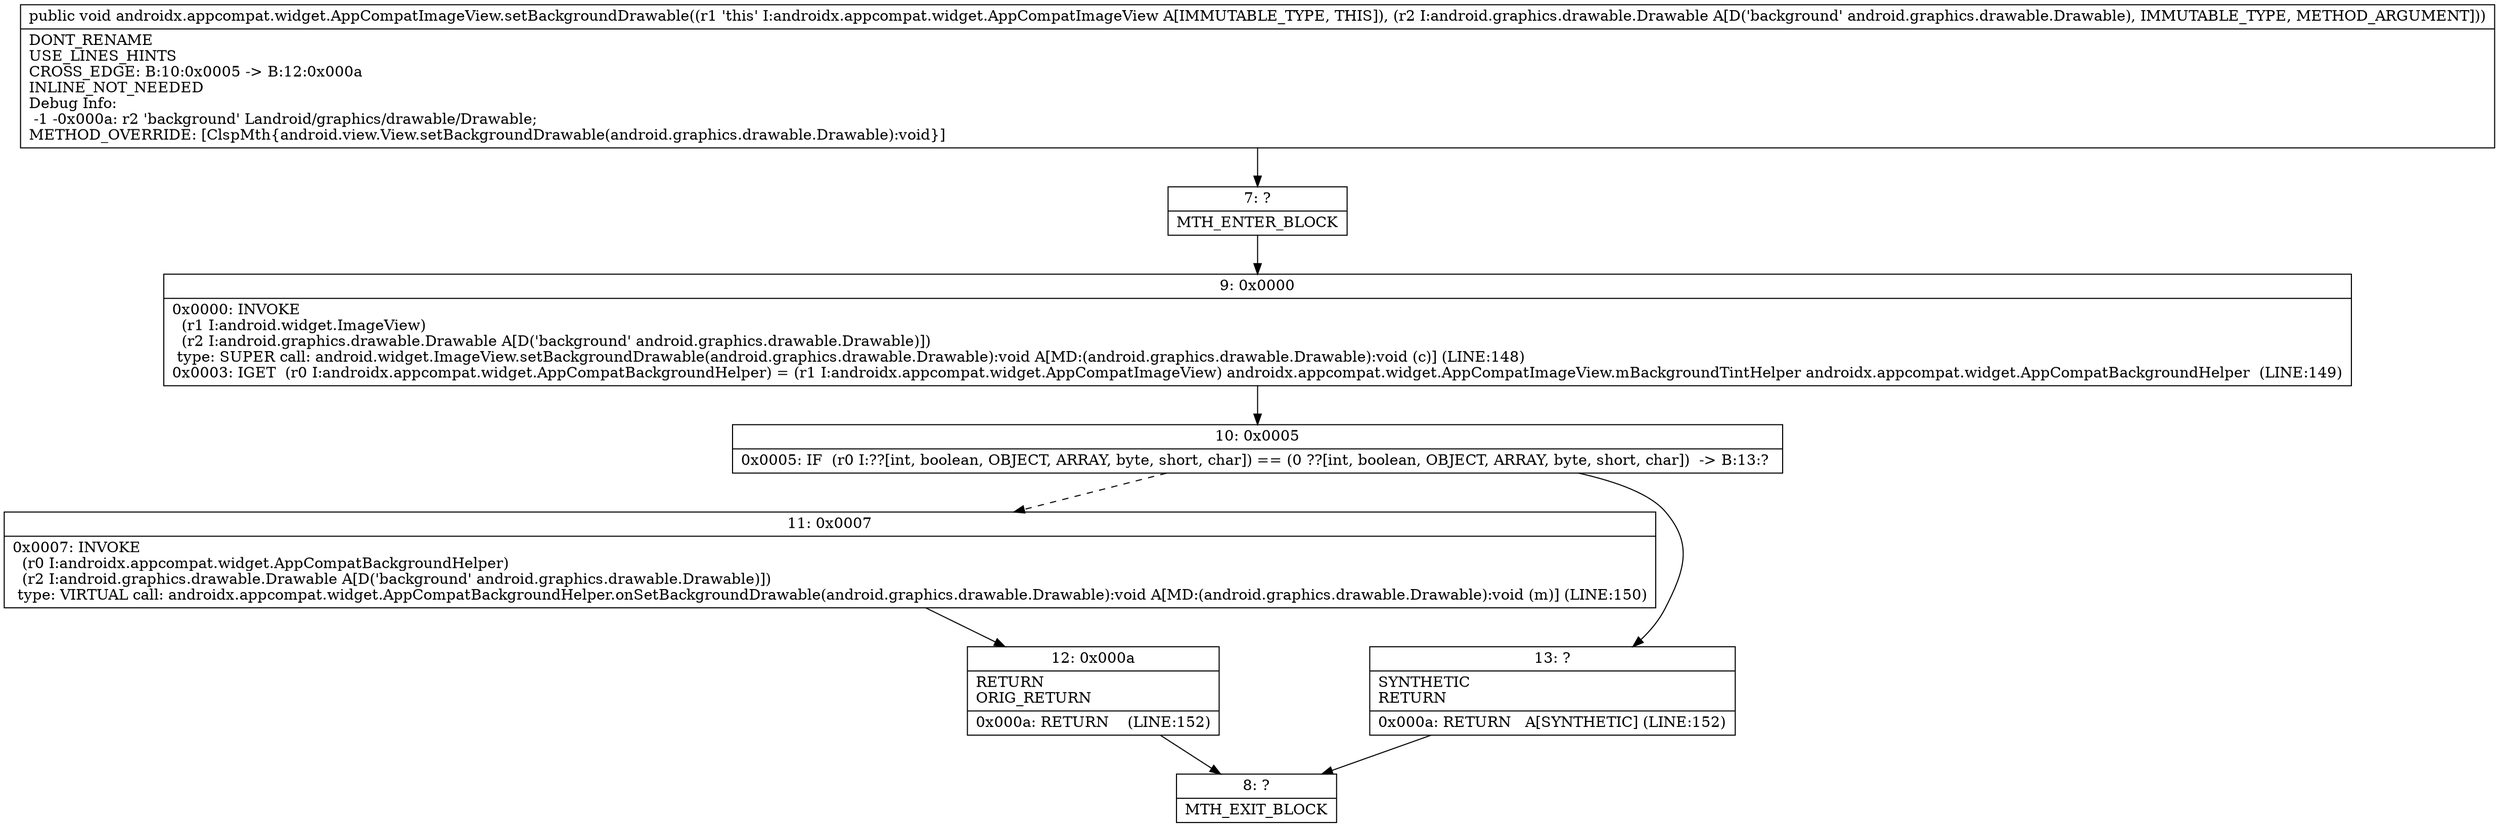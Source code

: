 digraph "CFG forandroidx.appcompat.widget.AppCompatImageView.setBackgroundDrawable(Landroid\/graphics\/drawable\/Drawable;)V" {
Node_7 [shape=record,label="{7\:\ ?|MTH_ENTER_BLOCK\l}"];
Node_9 [shape=record,label="{9\:\ 0x0000|0x0000: INVOKE  \l  (r1 I:android.widget.ImageView)\l  (r2 I:android.graphics.drawable.Drawable A[D('background' android.graphics.drawable.Drawable)])\l type: SUPER call: android.widget.ImageView.setBackgroundDrawable(android.graphics.drawable.Drawable):void A[MD:(android.graphics.drawable.Drawable):void (c)] (LINE:148)\l0x0003: IGET  (r0 I:androidx.appcompat.widget.AppCompatBackgroundHelper) = (r1 I:androidx.appcompat.widget.AppCompatImageView) androidx.appcompat.widget.AppCompatImageView.mBackgroundTintHelper androidx.appcompat.widget.AppCompatBackgroundHelper  (LINE:149)\l}"];
Node_10 [shape=record,label="{10\:\ 0x0005|0x0005: IF  (r0 I:??[int, boolean, OBJECT, ARRAY, byte, short, char]) == (0 ??[int, boolean, OBJECT, ARRAY, byte, short, char])  \-\> B:13:? \l}"];
Node_11 [shape=record,label="{11\:\ 0x0007|0x0007: INVOKE  \l  (r0 I:androidx.appcompat.widget.AppCompatBackgroundHelper)\l  (r2 I:android.graphics.drawable.Drawable A[D('background' android.graphics.drawable.Drawable)])\l type: VIRTUAL call: androidx.appcompat.widget.AppCompatBackgroundHelper.onSetBackgroundDrawable(android.graphics.drawable.Drawable):void A[MD:(android.graphics.drawable.Drawable):void (m)] (LINE:150)\l}"];
Node_12 [shape=record,label="{12\:\ 0x000a|RETURN\lORIG_RETURN\l|0x000a: RETURN    (LINE:152)\l}"];
Node_8 [shape=record,label="{8\:\ ?|MTH_EXIT_BLOCK\l}"];
Node_13 [shape=record,label="{13\:\ ?|SYNTHETIC\lRETURN\l|0x000a: RETURN   A[SYNTHETIC] (LINE:152)\l}"];
MethodNode[shape=record,label="{public void androidx.appcompat.widget.AppCompatImageView.setBackgroundDrawable((r1 'this' I:androidx.appcompat.widget.AppCompatImageView A[IMMUTABLE_TYPE, THIS]), (r2 I:android.graphics.drawable.Drawable A[D('background' android.graphics.drawable.Drawable), IMMUTABLE_TYPE, METHOD_ARGUMENT]))  | DONT_RENAME\lUSE_LINES_HINTS\lCROSS_EDGE: B:10:0x0005 \-\> B:12:0x000a\lINLINE_NOT_NEEDED\lDebug Info:\l  \-1 \-0x000a: r2 'background' Landroid\/graphics\/drawable\/Drawable;\lMETHOD_OVERRIDE: [ClspMth\{android.view.View.setBackgroundDrawable(android.graphics.drawable.Drawable):void\}]\l}"];
MethodNode -> Node_7;Node_7 -> Node_9;
Node_9 -> Node_10;
Node_10 -> Node_11[style=dashed];
Node_10 -> Node_13;
Node_11 -> Node_12;
Node_12 -> Node_8;
Node_13 -> Node_8;
}

